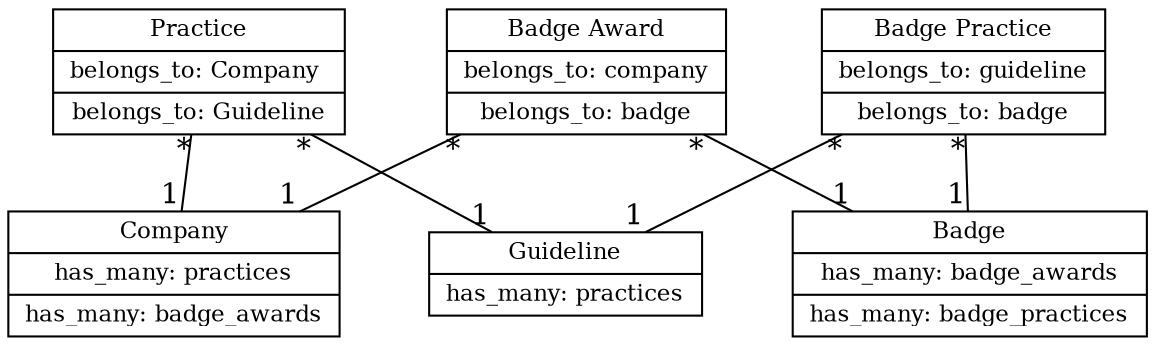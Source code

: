 digraph obj{
	node[shape=record];
	splines=true;
	sep="+25,25";
	overlap=scalexy;
	nodesep=0.6;
	node [fontsize=11];
	
	company [label = "{<f0> Company|<f1> has_many: practices\n|<f2> has_many: badge_awards}"];
	guideline [label = "{<f0> Guideline|<f1> has_many: practices}"];
	practice [label = "{<f0> Practice|<f1> belongs_to: Company \n|<f2> belongs_to: Guideline}"];
	badge [label = "{<f0> Badge |<f1> has_many: badge_awards\n|<f2> has_many: badge_practices}"];
	badge_award [label = "{<f0> Badge Award|<f1> belongs_to: company\n|<f2> belongs_to: badge}"];
	badge_practice [label = "{<f0> Badge Practice|<f1> belongs_to: guideline\n|<f2> belongs_to: badge}"];


	practice->company [dir="forward",arrowhead="none",arrowtail="normal",headlabel="1",taillabel="*"];
	badge_award->company [dir="forward",arrowhead="none",arrowtail="normal",headlabel="1",taillabel="*"];
	badge_award->badge [dir="forward",arrowhead="none",arrowtail="normal",headlabel="1",taillabel="*"];
	practice->guideline [dir="forward",arrowhead="none",arrowtail="normal",headlabel="1",taillabel="*"];
	badge_practice->guideline [dir="forward",arrowhead="none",arrowtail="normal",headlabel="1",taillabel="*"];
	badge_practice->badge [dir="forward",arrowhead="none",arrowtail="normal",headlabel="1",taillabel="*"];

}